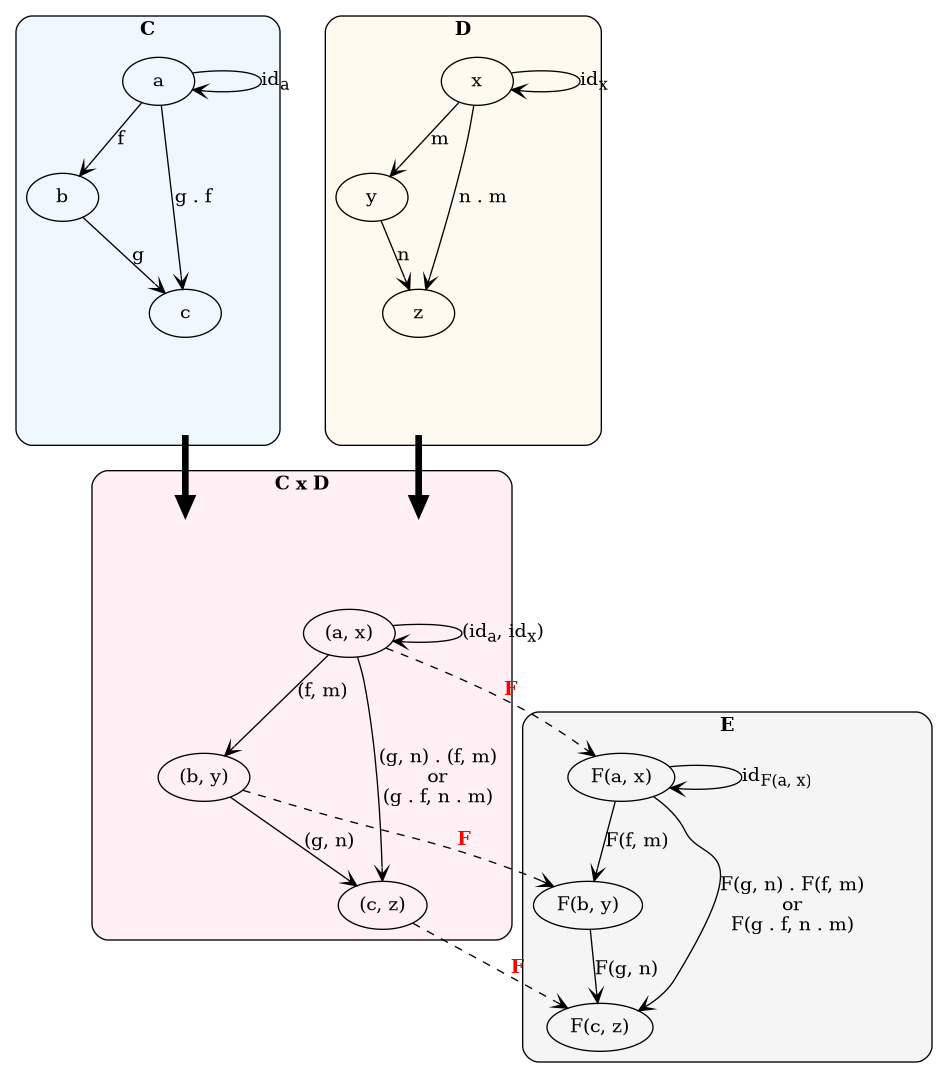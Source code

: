 @startuml Bifunctor
digraph G {
  nodesep = .7
  edge [arrowhead=open]

  subgraph cluster_C {
		label = <<b>C</b>>
    style = rounded
    bgcolor = AliceBlue

    a -> b [label=f]
    b -> c [label=g]
    a -> c [label="g . f"]
    a -> a [label=<id<sub>a</sub>>]

    connector1 [style=invis]
    c -> connector1 [style=invis]
	}

  subgraph cluster_D {
		label = <<b>D</b>>
    style = rounded;
    bgcolor = FloralWhite

    x -> y [label=m]
    y -> z [label=n]
    x -> z [label="n . m"]
    x -> x [label=<id<sub>x</sub>>]

    connector2 [style=invis]
    z -> connector2 [style=invis]
	}

  subgraph cluster_CxD {
		label = <<b>C x D</b>>
    style = rounded;
    bgcolor = LavenderBlush
    ax [label="(a, x)"]
    by [label="(b, y)"]
    cz [label="(c, z)"]

    ax -> by [label="(f, m)"]
    by -> cz [label="(g, n)"]
    ax -> cz [label="(g, n) . (f, m)\nor\n(g . f, n . m)"]
    ax -> ax [label=<(id<sub>a</sub>, id<sub>x</sub>)>]

    connector3[style=invis]
    connector4[style=invis]
    connector3 -> ax[style=invis]
    connector4 -> ax[style=invis]
	}

  connector1 -> connector3 [penwidth=5, arrowhead=normal]
  connector2 -> connector4 [penwidth=5, arrowhead=normal]

  subgraph cluster_E {
		label = <<b>E</b>>
    style = rounded;
    bgcolor = WhiteSmoke
    Fax [label="F(a, x)"]
    Fby [label="F(b, y)"]
    Fcz [label="F(c, z)"]

    Fax -> Fby [label="F(f, m)"]
    Fby -> Fcz [label="F(g, n)"]
    Fax -> Fcz [label="F(g, n) . F(f, m)\nor\nF(g . f, n . m)"]
    Fax -> Fax [label=<id<sub>F(a, x)</sub>>]
	}

  ax -> Fax [label=<<b>F</b>> fontcolor=red style=dashed]
  by -> Fby [label=<<b>F</b>> fontcolor=red style=dashed]
  cz -> Fcz [label=<<b>F</b>> fontcolor=red style=dashed]
}
@enduml